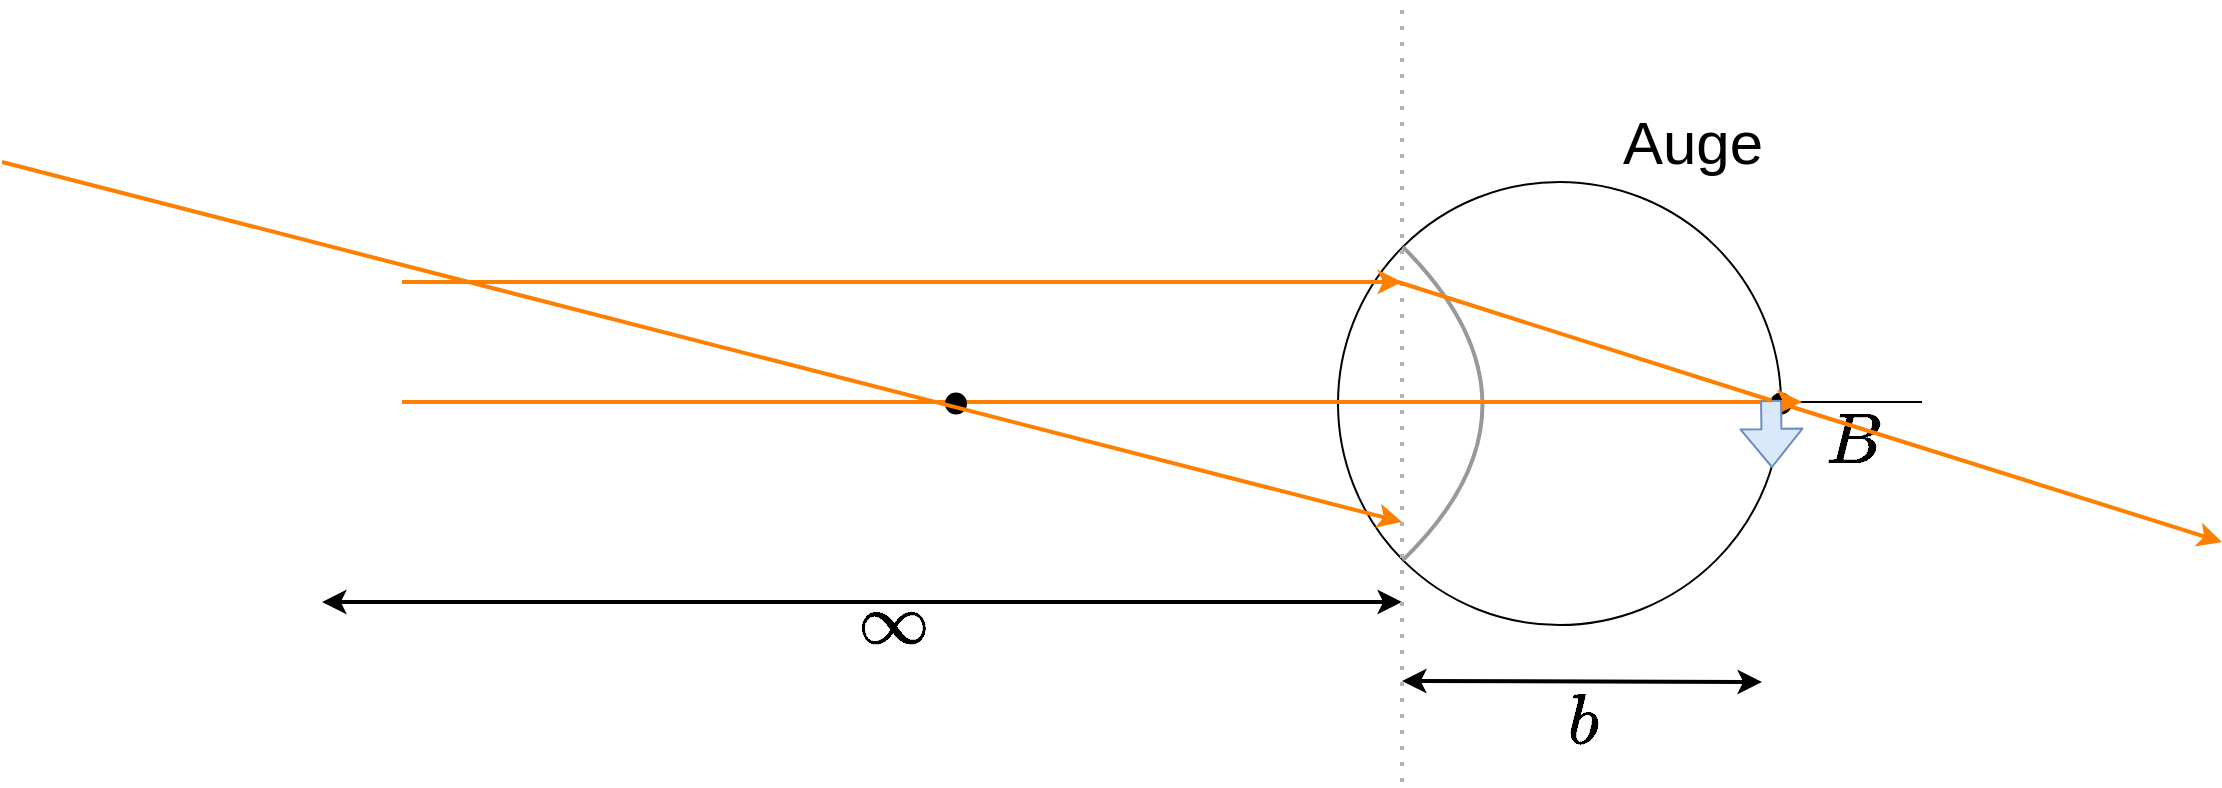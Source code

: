 <mxfile version="17.2.4" type="device"><diagram id="3tDvDmqhQdE-J8vVAmm0" name="Seite-1"><mxGraphModel dx="1845" dy="679" grid="1" gridSize="10" guides="1" tooltips="1" connect="1" arrows="1" fold="1" page="1" pageScale="1" pageWidth="827" pageHeight="1169" math="1" shadow="0"><root><mxCell id="0"/><mxCell id="1" parent="0"/><mxCell id="5LTalD47QjCrinOjKBD9-3" value="" style="ellipse;whiteSpace=wrap;html=1;aspect=fixed;fillColor=#000000;" vertex="1" parent="1"><mxGeometry x="564.5" y="355.75" width="10" height="10" as="geometry"/></mxCell><mxCell id="GEFgdalhLNKTZQKOLcyC-4" value="" style="endArrow=none;html=1;strokeWidth=1;curved=1;startArrow=none;" parent="1" edge="1"><mxGeometry width="50" height="50" relative="1" as="geometry"><mxPoint x="640" y="360" as="sourcePoint"/><mxPoint x="-120" y="360" as="targetPoint"/></mxGeometry></mxCell><mxCell id="GEFgdalhLNKTZQKOLcyC-9" value="" style="endArrow=none;html=1;strokeWidth=1;curved=1;" parent="1" edge="1"><mxGeometry width="50" height="50" relative="1" as="geometry"><mxPoint x="560" y="360" as="sourcePoint"/><mxPoint x="560" y="360" as="targetPoint"/></mxGeometry></mxCell><mxCell id="GEFgdalhLNKTZQKOLcyC-19" value="" style="endArrow=classic;startArrow=classic;html=1;fontSize=30;strokeColor=#000000;strokeWidth=2;curved=1;" parent="1" edge="1"><mxGeometry width="50" height="50" relative="1" as="geometry"><mxPoint x="380" y="499.5" as="sourcePoint"/><mxPoint x="560" y="500" as="targetPoint"/></mxGeometry></mxCell><mxCell id="GEFgdalhLNKTZQKOLcyC-20" value="$$\infty$$" style="text;html=1;resizable=0;autosize=1;align=center;verticalAlign=middle;points=[];fillColor=none;strokeColor=none;rounded=0;fontSize=30;" parent="1" vertex="1"><mxGeometry x="50" y="450" width="150" height="40" as="geometry"/></mxCell><mxCell id="GEFgdalhLNKTZQKOLcyC-21" value="" style="endArrow=classic;startArrow=classic;html=1;fontSize=30;strokeColor=#000000;strokeWidth=2;curved=1;" parent="1" edge="1"><mxGeometry width="50" height="50" relative="1" as="geometry"><mxPoint x="-160" y="460" as="sourcePoint"/><mxPoint x="380" y="460" as="targetPoint"/></mxGeometry></mxCell><mxCell id="GEFgdalhLNKTZQKOLcyC-22" value="$$b$$" style="text;html=1;resizable=0;autosize=1;align=center;verticalAlign=middle;points=[];fillColor=none;strokeColor=none;rounded=0;fontSize=30;" parent="1" vertex="1"><mxGeometry x="420" y="500" width="100" height="40" as="geometry"/></mxCell><mxCell id="O7H7acLFuo7m2hRL6-Ge-1" value="" style="ellipse;whiteSpace=wrap;html=1;aspect=fixed;fontSize=30;fillColor=none;" parent="1" vertex="1"><mxGeometry x="348" y="250" width="221.5" height="221.5" as="geometry"/></mxCell><mxCell id="O7H7acLFuo7m2hRL6-Ge-2" value="" style="endArrow=none;html=1;fontSize=30;strokeColor=#999999;strokeWidth=2;curved=1;entryX=0;entryY=0;entryDx=0;entryDy=0;exitX=0;exitY=1;exitDx=0;exitDy=0;" parent="1" source="O7H7acLFuo7m2hRL6-Ge-1" target="O7H7acLFuo7m2hRL6-Ge-1" edge="1"><mxGeometry width="50" height="50" relative="1" as="geometry"><mxPoint x="50" y="461.5" as="sourcePoint"/><mxPoint x="100" y="411.5" as="targetPoint"/><Array as="points"><mxPoint x="460" y="362"/></Array></mxGeometry></mxCell><mxCell id="O7H7acLFuo7m2hRL6-Ge-3" value="Auge" style="text;html=1;resizable=0;autosize=1;align=center;verticalAlign=middle;points=[];fillColor=none;strokeColor=none;rounded=0;fontSize=30;" parent="1" vertex="1"><mxGeometry x="479.5" y="210" width="90" height="40" as="geometry"/></mxCell><mxCell id="O7H7acLFuo7m2hRL6-Ge-4" value="" style="endArrow=none;dashed=1;html=1;dashPattern=1 3;strokeWidth=2;rounded=0;strokeColor=#B3B3B3;" parent="1" edge="1"><mxGeometry width="50" height="50" relative="1" as="geometry"><mxPoint x="380" y="550" as="sourcePoint"/><mxPoint x="380" y="160" as="targetPoint"/></mxGeometry></mxCell><mxCell id="O7H7acLFuo7m2hRL6-Ge-5" value="" style="endArrow=classic;html=1;strokeWidth=2;curved=1;strokeColor=#FF8000;entryX=0.25;entryY=0;entryDx=0;entryDy=0;entryPerimeter=0;startArrow=none;" parent="1" edge="1" target="zttwiVRS2sUNToRRxfDG-4"><mxGeometry width="50" height="50" relative="1" as="geometry"><mxPoint x="-120" y="360" as="sourcePoint"/><mxPoint x="653" y="410" as="targetPoint"/></mxGeometry></mxCell><mxCell id="zttwiVRS2sUNToRRxfDG-3" value="" style="shape=flexArrow;endArrow=classic;html=1;strokeWidth=1;curved=1;fillColor=#dae8fc;strokeColor=#6c8ebf;" parent="1" edge="1"><mxGeometry width="50" height="50" relative="1" as="geometry"><mxPoint x="564.5" y="359" as="sourcePoint"/><mxPoint x="565" y="393" as="targetPoint"/></mxGeometry></mxCell><mxCell id="zttwiVRS2sUNToRRxfDG-4" value="$$B$$" style="text;html=1;resizable=0;autosize=1;align=center;verticalAlign=middle;points=[];fillColor=none;strokeColor=none;rounded=0;fontSize=30;" parent="1" vertex="1"><mxGeometry x="555" y="360" width="100" height="40" as="geometry"/></mxCell><mxCell id="5LTalD47QjCrinOjKBD9-1" value="" style="endArrow=classic;html=1;strokeWidth=2;curved=1;strokeColor=#FF8000;" edge="1" parent="1"><mxGeometry width="50" height="50" relative="1" as="geometry"><mxPoint x="-120" y="300" as="sourcePoint"/><mxPoint x="380" y="300" as="targetPoint"/></mxGeometry></mxCell><mxCell id="5LTalD47QjCrinOjKBD9-2" value="" style="endArrow=classic;html=1;strokeWidth=2;curved=1;strokeColor=#FF8000;startArrow=none;" edge="1" parent="1" source="5LTalD47QjCrinOjKBD9-3"><mxGeometry width="50" height="50" relative="1" as="geometry"><mxPoint x="378" y="300" as="sourcePoint"/><mxPoint x="790" y="430" as="targetPoint"/></mxGeometry></mxCell><mxCell id="5LTalD47QjCrinOjKBD9-4" value="" style="endArrow=none;html=1;strokeWidth=2;curved=1;strokeColor=#FF8000;" edge="1" parent="1" target="5LTalD47QjCrinOjKBD9-3"><mxGeometry width="50" height="50" relative="1" as="geometry"><mxPoint x="378" y="300" as="sourcePoint"/><mxPoint x="790" y="430" as="targetPoint"/></mxGeometry></mxCell><mxCell id="5LTalD47QjCrinOjKBD9-5" value="" style="ellipse;whiteSpace=wrap;html=1;aspect=fixed;fillColor=#000000;" vertex="1" parent="1"><mxGeometry x="152" y="355.75" width="10" height="10" as="geometry"/></mxCell><mxCell id="5LTalD47QjCrinOjKBD9-7" value="" style="endArrow=classic;html=1;strokeWidth=2;curved=1;strokeColor=#FF8000;entryX=0.25;entryY=0;entryDx=0;entryDy=0;entryPerimeter=0;startArrow=none;" edge="1" parent="1"><mxGeometry width="50" height="50" relative="1" as="geometry"><mxPoint x="-320" y="240" as="sourcePoint"/><mxPoint x="380" y="420" as="targetPoint"/></mxGeometry></mxCell></root></mxGraphModel></diagram></mxfile>